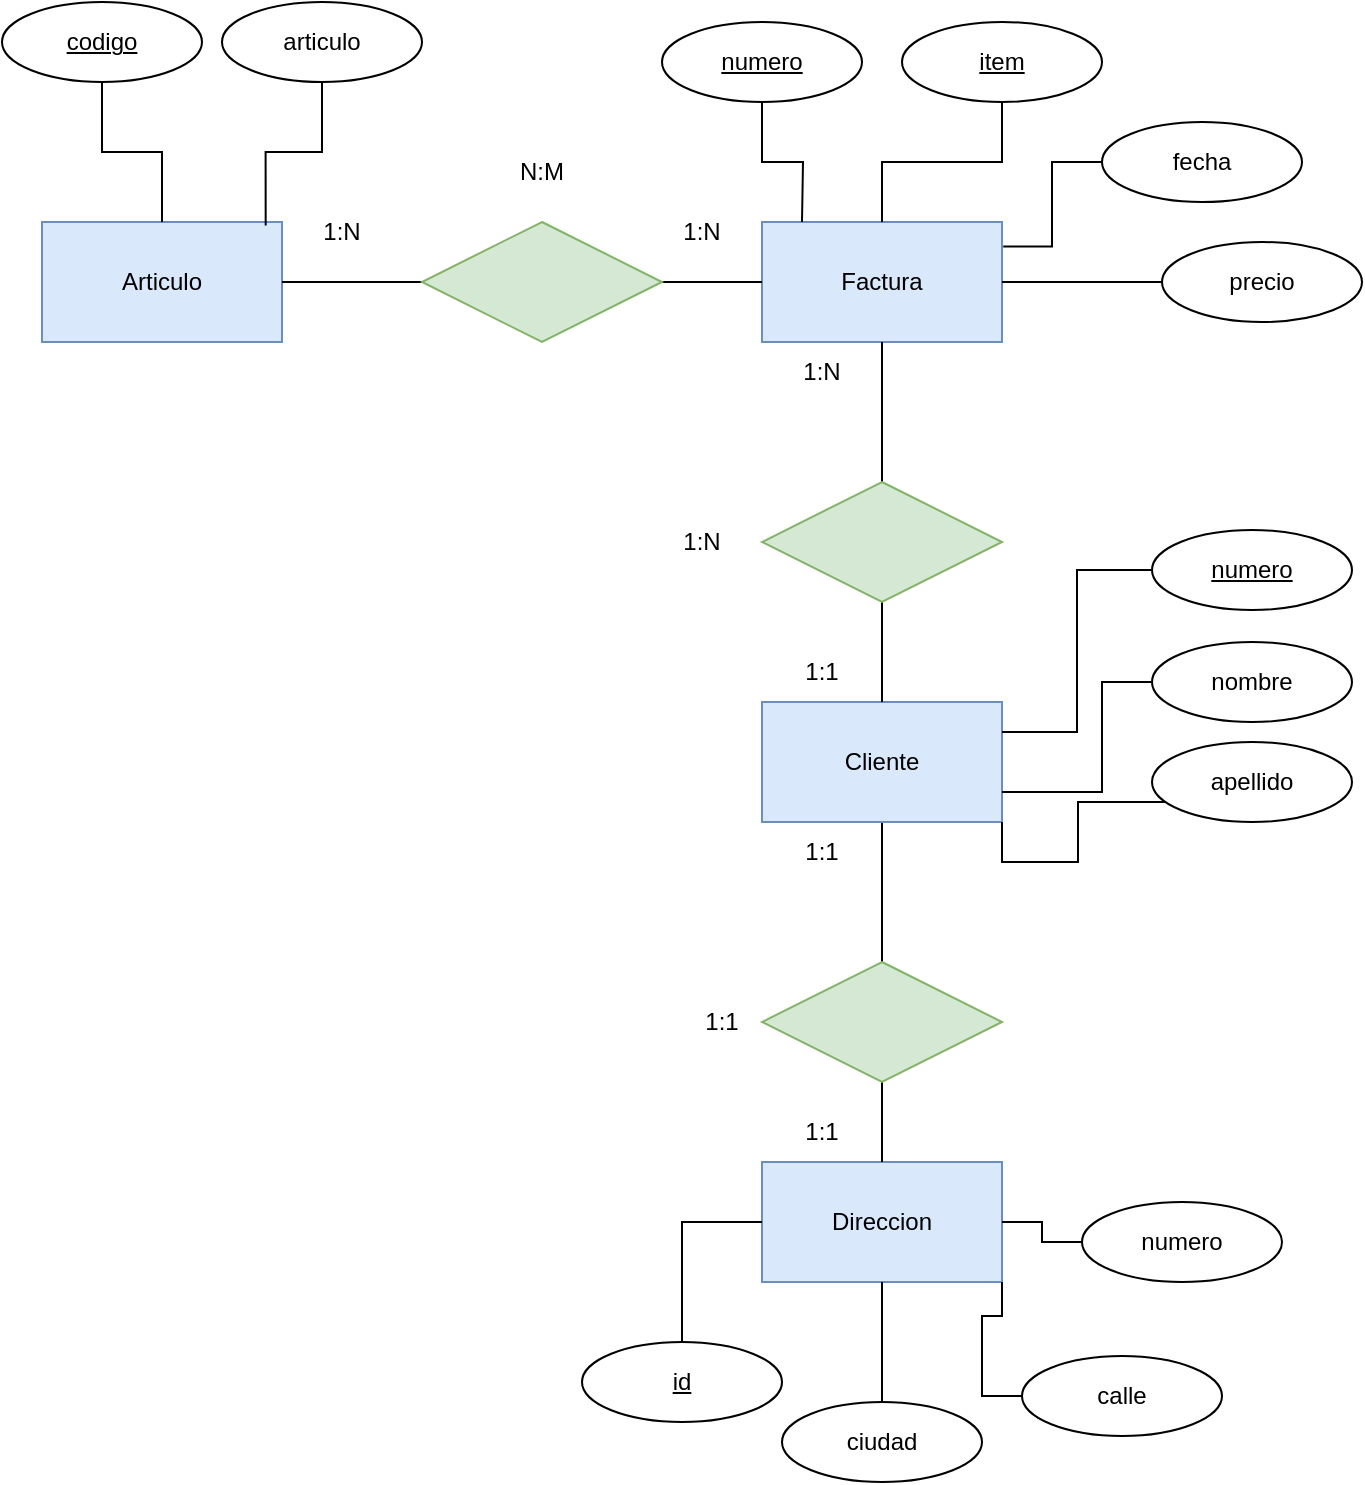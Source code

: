 <mxfile version="22.1.3" type="github">
  <diagram name="Página-1" id="XBzg9i-NaRBUf4UJGIT7">
    <mxGraphModel dx="735" dy="1147" grid="1" gridSize="10" guides="1" tooltips="1" connect="1" arrows="1" fold="1" page="1" pageScale="1" pageWidth="1169" pageHeight="827" math="0" shadow="0">
      <root>
        <mxCell id="0" />
        <mxCell id="1" parent="0" />
        <mxCell id="-L3M4i7uxhguOgWgxAJ2-1" value="&lt;div&gt;Factura&lt;/div&gt;" style="rounded=0;whiteSpace=wrap;html=1;fillColor=#dae8fc;strokeColor=#6c8ebf;" vertex="1" parent="1">
          <mxGeometry x="390" y="260" width="120" height="60" as="geometry" />
        </mxCell>
        <mxCell id="-L3M4i7uxhguOgWgxAJ2-2" value="Articulo" style="rounded=0;whiteSpace=wrap;html=1;fillColor=#dae8fc;strokeColor=#6c8ebf;" vertex="1" parent="1">
          <mxGeometry x="30" y="260" width="120" height="60" as="geometry" />
        </mxCell>
        <mxCell id="-L3M4i7uxhguOgWgxAJ2-12" style="edgeStyle=orthogonalEdgeStyle;rounded=0;orthogonalLoop=1;jettySize=auto;html=1;endArrow=none;endFill=0;" edge="1" parent="1" source="-L3M4i7uxhguOgWgxAJ2-3" target="-L3M4i7uxhguOgWgxAJ2-7">
          <mxGeometry relative="1" as="geometry" />
        </mxCell>
        <mxCell id="-L3M4i7uxhguOgWgxAJ2-3" value="Cliente" style="rounded=0;whiteSpace=wrap;html=1;fillColor=#dae8fc;strokeColor=#6c8ebf;" vertex="1" parent="1">
          <mxGeometry x="390" y="500" width="120" height="60" as="geometry" />
        </mxCell>
        <mxCell id="-L3M4i7uxhguOgWgxAJ2-4" value="&lt;div&gt;Direccion&lt;/div&gt;" style="rounded=0;whiteSpace=wrap;html=1;fillColor=#dae8fc;strokeColor=#6c8ebf;" vertex="1" parent="1">
          <mxGeometry x="390" y="730" width="120" height="60" as="geometry" />
        </mxCell>
        <mxCell id="-L3M4i7uxhguOgWgxAJ2-8" style="edgeStyle=orthogonalEdgeStyle;rounded=0;orthogonalLoop=1;jettySize=auto;html=1;endArrow=none;endFill=0;" edge="1" parent="1" source="-L3M4i7uxhguOgWgxAJ2-5" target="-L3M4i7uxhguOgWgxAJ2-2">
          <mxGeometry relative="1" as="geometry" />
        </mxCell>
        <mxCell id="-L3M4i7uxhguOgWgxAJ2-9" style="edgeStyle=orthogonalEdgeStyle;rounded=0;orthogonalLoop=1;jettySize=auto;html=1;endArrow=none;endFill=0;" edge="1" parent="1" source="-L3M4i7uxhguOgWgxAJ2-5" target="-L3M4i7uxhguOgWgxAJ2-1">
          <mxGeometry relative="1" as="geometry" />
        </mxCell>
        <mxCell id="-L3M4i7uxhguOgWgxAJ2-5" value="" style="shape=rhombus;perimeter=rhombusPerimeter;whiteSpace=wrap;html=1;align=center;fillColor=#d5e8d4;strokeColor=#82b366;" vertex="1" parent="1">
          <mxGeometry x="220" y="260" width="120" height="60" as="geometry" />
        </mxCell>
        <mxCell id="-L3M4i7uxhguOgWgxAJ2-10" style="edgeStyle=orthogonalEdgeStyle;rounded=0;orthogonalLoop=1;jettySize=auto;html=1;endArrow=none;endFill=0;" edge="1" parent="1" source="-L3M4i7uxhguOgWgxAJ2-6" target="-L3M4i7uxhguOgWgxAJ2-1">
          <mxGeometry relative="1" as="geometry" />
        </mxCell>
        <mxCell id="-L3M4i7uxhguOgWgxAJ2-11" style="edgeStyle=orthogonalEdgeStyle;rounded=0;orthogonalLoop=1;jettySize=auto;html=1;endArrow=none;endFill=0;" edge="1" parent="1" source="-L3M4i7uxhguOgWgxAJ2-6" target="-L3M4i7uxhguOgWgxAJ2-3">
          <mxGeometry relative="1" as="geometry" />
        </mxCell>
        <mxCell id="-L3M4i7uxhguOgWgxAJ2-6" value="" style="shape=rhombus;perimeter=rhombusPerimeter;whiteSpace=wrap;html=1;align=center;fillColor=#d5e8d4;strokeColor=#82b366;" vertex="1" parent="1">
          <mxGeometry x="390" y="390" width="120" height="60" as="geometry" />
        </mxCell>
        <mxCell id="-L3M4i7uxhguOgWgxAJ2-13" style="edgeStyle=orthogonalEdgeStyle;rounded=0;orthogonalLoop=1;jettySize=auto;html=1;endArrow=none;endFill=0;" edge="1" parent="1" source="-L3M4i7uxhguOgWgxAJ2-7" target="-L3M4i7uxhguOgWgxAJ2-4">
          <mxGeometry relative="1" as="geometry" />
        </mxCell>
        <mxCell id="-L3M4i7uxhguOgWgxAJ2-7" value="" style="shape=rhombus;perimeter=rhombusPerimeter;whiteSpace=wrap;html=1;align=center;fillColor=#d5e8d4;strokeColor=#82b366;" vertex="1" parent="1">
          <mxGeometry x="390" y="630" width="120" height="60" as="geometry" />
        </mxCell>
        <mxCell id="-L3M4i7uxhguOgWgxAJ2-14" value="numero" style="ellipse;whiteSpace=wrap;html=1;align=center;fontStyle=4;" vertex="1" parent="1">
          <mxGeometry x="340" y="160" width="100" height="40" as="geometry" />
        </mxCell>
        <mxCell id="-L3M4i7uxhguOgWgxAJ2-17" style="edgeStyle=orthogonalEdgeStyle;rounded=0;orthogonalLoop=1;jettySize=auto;html=1;entryX=0.5;entryY=0;entryDx=0;entryDy=0;endArrow=none;endFill=0;" edge="1" parent="1" source="-L3M4i7uxhguOgWgxAJ2-15" target="-L3M4i7uxhguOgWgxAJ2-1">
          <mxGeometry relative="1" as="geometry" />
        </mxCell>
        <mxCell id="-L3M4i7uxhguOgWgxAJ2-15" value="&lt;div&gt;item&lt;/div&gt;" style="ellipse;whiteSpace=wrap;html=1;align=center;fontStyle=4;" vertex="1" parent="1">
          <mxGeometry x="460" y="160" width="100" height="40" as="geometry" />
        </mxCell>
        <mxCell id="-L3M4i7uxhguOgWgxAJ2-16" style="edgeStyle=orthogonalEdgeStyle;rounded=0;orthogonalLoop=1;jettySize=auto;html=1;endArrow=none;endFill=0;" edge="1" parent="1" source="-L3M4i7uxhguOgWgxAJ2-14">
          <mxGeometry relative="1" as="geometry">
            <mxPoint x="410" y="260" as="targetPoint" />
          </mxGeometry>
        </mxCell>
        <mxCell id="-L3M4i7uxhguOgWgxAJ2-18" value="fecha" style="ellipse;whiteSpace=wrap;html=1;align=center;" vertex="1" parent="1">
          <mxGeometry x="560" y="210" width="100" height="40" as="geometry" />
        </mxCell>
        <mxCell id="-L3M4i7uxhguOgWgxAJ2-21" style="edgeStyle=orthogonalEdgeStyle;rounded=0;orthogonalLoop=1;jettySize=auto;html=1;entryX=1;entryY=0.5;entryDx=0;entryDy=0;endArrow=none;endFill=0;" edge="1" parent="1" source="-L3M4i7uxhguOgWgxAJ2-19" target="-L3M4i7uxhguOgWgxAJ2-1">
          <mxGeometry relative="1" as="geometry" />
        </mxCell>
        <mxCell id="-L3M4i7uxhguOgWgxAJ2-19" value="precio" style="ellipse;whiteSpace=wrap;html=1;align=center;" vertex="1" parent="1">
          <mxGeometry x="590" y="270" width="100" height="40" as="geometry" />
        </mxCell>
        <mxCell id="-L3M4i7uxhguOgWgxAJ2-20" style="edgeStyle=orthogonalEdgeStyle;rounded=0;orthogonalLoop=1;jettySize=auto;html=1;entryX=1.005;entryY=0.204;entryDx=0;entryDy=0;entryPerimeter=0;endArrow=none;endFill=0;" edge="1" parent="1" source="-L3M4i7uxhguOgWgxAJ2-18" target="-L3M4i7uxhguOgWgxAJ2-1">
          <mxGeometry relative="1" as="geometry" />
        </mxCell>
        <mxCell id="-L3M4i7uxhguOgWgxAJ2-25" style="edgeStyle=orthogonalEdgeStyle;rounded=0;orthogonalLoop=1;jettySize=auto;html=1;endArrow=none;endFill=0;" edge="1" parent="1" source="-L3M4i7uxhguOgWgxAJ2-22" target="-L3M4i7uxhguOgWgxAJ2-2">
          <mxGeometry relative="1" as="geometry" />
        </mxCell>
        <mxCell id="-L3M4i7uxhguOgWgxAJ2-22" value="codigo" style="ellipse;whiteSpace=wrap;html=1;align=center;fontStyle=4;" vertex="1" parent="1">
          <mxGeometry x="10" y="150" width="100" height="40" as="geometry" />
        </mxCell>
        <mxCell id="-L3M4i7uxhguOgWgxAJ2-24" value="articulo" style="ellipse;whiteSpace=wrap;html=1;align=center;" vertex="1" parent="1">
          <mxGeometry x="120" y="150" width="100" height="40" as="geometry" />
        </mxCell>
        <mxCell id="-L3M4i7uxhguOgWgxAJ2-26" style="edgeStyle=orthogonalEdgeStyle;rounded=0;orthogonalLoop=1;jettySize=auto;html=1;entryX=0.932;entryY=0.029;entryDx=0;entryDy=0;entryPerimeter=0;endArrow=none;endFill=0;" edge="1" parent="1" source="-L3M4i7uxhguOgWgxAJ2-24" target="-L3M4i7uxhguOgWgxAJ2-2">
          <mxGeometry relative="1" as="geometry" />
        </mxCell>
        <mxCell id="-L3M4i7uxhguOgWgxAJ2-30" style="edgeStyle=orthogonalEdgeStyle;rounded=0;orthogonalLoop=1;jettySize=auto;html=1;entryX=1;entryY=0.25;entryDx=0;entryDy=0;endArrow=none;endFill=0;" edge="1" parent="1" source="-L3M4i7uxhguOgWgxAJ2-27" target="-L3M4i7uxhguOgWgxAJ2-3">
          <mxGeometry relative="1" as="geometry" />
        </mxCell>
        <mxCell id="-L3M4i7uxhguOgWgxAJ2-27" value="numero" style="ellipse;whiteSpace=wrap;html=1;align=center;fontStyle=4;" vertex="1" parent="1">
          <mxGeometry x="585" y="414" width="100" height="40" as="geometry" />
        </mxCell>
        <mxCell id="-L3M4i7uxhguOgWgxAJ2-31" style="edgeStyle=orthogonalEdgeStyle;rounded=0;orthogonalLoop=1;jettySize=auto;html=1;entryX=1;entryY=0.75;entryDx=0;entryDy=0;endArrow=none;endFill=0;" edge="1" parent="1" source="-L3M4i7uxhguOgWgxAJ2-28" target="-L3M4i7uxhguOgWgxAJ2-3">
          <mxGeometry relative="1" as="geometry">
            <Array as="points">
              <mxPoint x="560" y="490" />
              <mxPoint x="560" y="545" />
            </Array>
          </mxGeometry>
        </mxCell>
        <mxCell id="-L3M4i7uxhguOgWgxAJ2-28" value="nombre" style="ellipse;whiteSpace=wrap;html=1;align=center;" vertex="1" parent="1">
          <mxGeometry x="585" y="470" width="100" height="40" as="geometry" />
        </mxCell>
        <mxCell id="-L3M4i7uxhguOgWgxAJ2-32" style="edgeStyle=orthogonalEdgeStyle;rounded=0;orthogonalLoop=1;jettySize=auto;html=1;entryX=1;entryY=1;entryDx=0;entryDy=0;endArrow=none;endFill=0;" edge="1" parent="1" source="-L3M4i7uxhguOgWgxAJ2-29" target="-L3M4i7uxhguOgWgxAJ2-3">
          <mxGeometry relative="1" as="geometry">
            <Array as="points">
              <mxPoint x="548" y="550" />
              <mxPoint x="548" y="580" />
              <mxPoint x="510" y="580" />
            </Array>
          </mxGeometry>
        </mxCell>
        <mxCell id="-L3M4i7uxhguOgWgxAJ2-29" value="apellido" style="ellipse;whiteSpace=wrap;html=1;align=center;" vertex="1" parent="1">
          <mxGeometry x="585" y="520" width="100" height="40" as="geometry" />
        </mxCell>
        <mxCell id="-L3M4i7uxhguOgWgxAJ2-37" style="edgeStyle=orthogonalEdgeStyle;rounded=0;orthogonalLoop=1;jettySize=auto;html=1;entryX=0;entryY=0.5;entryDx=0;entryDy=0;endArrow=none;endFill=0;" edge="1" parent="1" source="-L3M4i7uxhguOgWgxAJ2-33" target="-L3M4i7uxhguOgWgxAJ2-4">
          <mxGeometry relative="1" as="geometry" />
        </mxCell>
        <mxCell id="-L3M4i7uxhguOgWgxAJ2-33" value="id" style="ellipse;whiteSpace=wrap;html=1;align=center;fontStyle=4;" vertex="1" parent="1">
          <mxGeometry x="300" y="820" width="100" height="40" as="geometry" />
        </mxCell>
        <mxCell id="-L3M4i7uxhguOgWgxAJ2-38" style="edgeStyle=orthogonalEdgeStyle;rounded=0;orthogonalLoop=1;jettySize=auto;html=1;endArrow=none;endFill=0;" edge="1" parent="1" source="-L3M4i7uxhguOgWgxAJ2-34" target="-L3M4i7uxhguOgWgxAJ2-4">
          <mxGeometry relative="1" as="geometry" />
        </mxCell>
        <mxCell id="-L3M4i7uxhguOgWgxAJ2-34" value="ciudad" style="ellipse;whiteSpace=wrap;html=1;align=center;" vertex="1" parent="1">
          <mxGeometry x="400" y="850" width="100" height="40" as="geometry" />
        </mxCell>
        <mxCell id="-L3M4i7uxhguOgWgxAJ2-39" style="edgeStyle=orthogonalEdgeStyle;rounded=0;orthogonalLoop=1;jettySize=auto;html=1;entryX=1;entryY=1;entryDx=0;entryDy=0;endArrow=none;endFill=0;" edge="1" parent="1" source="-L3M4i7uxhguOgWgxAJ2-35" target="-L3M4i7uxhguOgWgxAJ2-4">
          <mxGeometry relative="1" as="geometry" />
        </mxCell>
        <mxCell id="-L3M4i7uxhguOgWgxAJ2-35" value="calle" style="ellipse;whiteSpace=wrap;html=1;align=center;" vertex="1" parent="1">
          <mxGeometry x="520" y="827" width="100" height="40" as="geometry" />
        </mxCell>
        <mxCell id="-L3M4i7uxhguOgWgxAJ2-40" style="edgeStyle=orthogonalEdgeStyle;rounded=0;orthogonalLoop=1;jettySize=auto;html=1;endArrow=none;endFill=0;" edge="1" parent="1" source="-L3M4i7uxhguOgWgxAJ2-36" target="-L3M4i7uxhguOgWgxAJ2-4">
          <mxGeometry relative="1" as="geometry" />
        </mxCell>
        <mxCell id="-L3M4i7uxhguOgWgxAJ2-36" value="numero" style="ellipse;whiteSpace=wrap;html=1;align=center;" vertex="1" parent="1">
          <mxGeometry x="550" y="750" width="100" height="40" as="geometry" />
        </mxCell>
        <mxCell id="-L3M4i7uxhguOgWgxAJ2-41" value="1:N" style="text;html=1;strokeColor=none;fillColor=none;align=center;verticalAlign=middle;whiteSpace=wrap;rounded=0;" vertex="1" parent="1">
          <mxGeometry x="330" y="250" width="60" height="30" as="geometry" />
        </mxCell>
        <mxCell id="-L3M4i7uxhguOgWgxAJ2-42" value="1:N" style="text;html=1;strokeColor=none;fillColor=none;align=center;verticalAlign=middle;whiteSpace=wrap;rounded=0;" vertex="1" parent="1">
          <mxGeometry x="150" y="250" width="60" height="30" as="geometry" />
        </mxCell>
        <mxCell id="-L3M4i7uxhguOgWgxAJ2-43" value="N:M" style="text;html=1;strokeColor=none;fillColor=none;align=center;verticalAlign=middle;whiteSpace=wrap;rounded=0;" vertex="1" parent="1">
          <mxGeometry x="250" y="220" width="60" height="30" as="geometry" />
        </mxCell>
        <mxCell id="-L3M4i7uxhguOgWgxAJ2-44" value="1:N" style="text;html=1;strokeColor=none;fillColor=none;align=center;verticalAlign=middle;whiteSpace=wrap;rounded=0;" vertex="1" parent="1">
          <mxGeometry x="390" y="320" width="60" height="30" as="geometry" />
        </mxCell>
        <mxCell id="-L3M4i7uxhguOgWgxAJ2-45" value="1:1" style="text;html=1;strokeColor=none;fillColor=none;align=center;verticalAlign=middle;whiteSpace=wrap;rounded=0;" vertex="1" parent="1">
          <mxGeometry x="390" y="470" width="60" height="30" as="geometry" />
        </mxCell>
        <mxCell id="-L3M4i7uxhguOgWgxAJ2-46" value="1:N" style="text;html=1;strokeColor=none;fillColor=none;align=center;verticalAlign=middle;whiteSpace=wrap;rounded=0;" vertex="1" parent="1">
          <mxGeometry x="330" y="405" width="60" height="30" as="geometry" />
        </mxCell>
        <mxCell id="-L3M4i7uxhguOgWgxAJ2-47" value="1:1" style="text;html=1;strokeColor=none;fillColor=none;align=center;verticalAlign=middle;whiteSpace=wrap;rounded=0;" vertex="1" parent="1">
          <mxGeometry x="390" y="560" width="60" height="30" as="geometry" />
        </mxCell>
        <mxCell id="-L3M4i7uxhguOgWgxAJ2-48" value="1:1" style="text;html=1;strokeColor=none;fillColor=none;align=center;verticalAlign=middle;whiteSpace=wrap;rounded=0;" vertex="1" parent="1">
          <mxGeometry x="390" y="700" width="60" height="30" as="geometry" />
        </mxCell>
        <mxCell id="-L3M4i7uxhguOgWgxAJ2-49" value="1:1" style="text;html=1;strokeColor=none;fillColor=none;align=center;verticalAlign=middle;whiteSpace=wrap;rounded=0;" vertex="1" parent="1">
          <mxGeometry x="340" y="645" width="60" height="30" as="geometry" />
        </mxCell>
      </root>
    </mxGraphModel>
  </diagram>
</mxfile>
